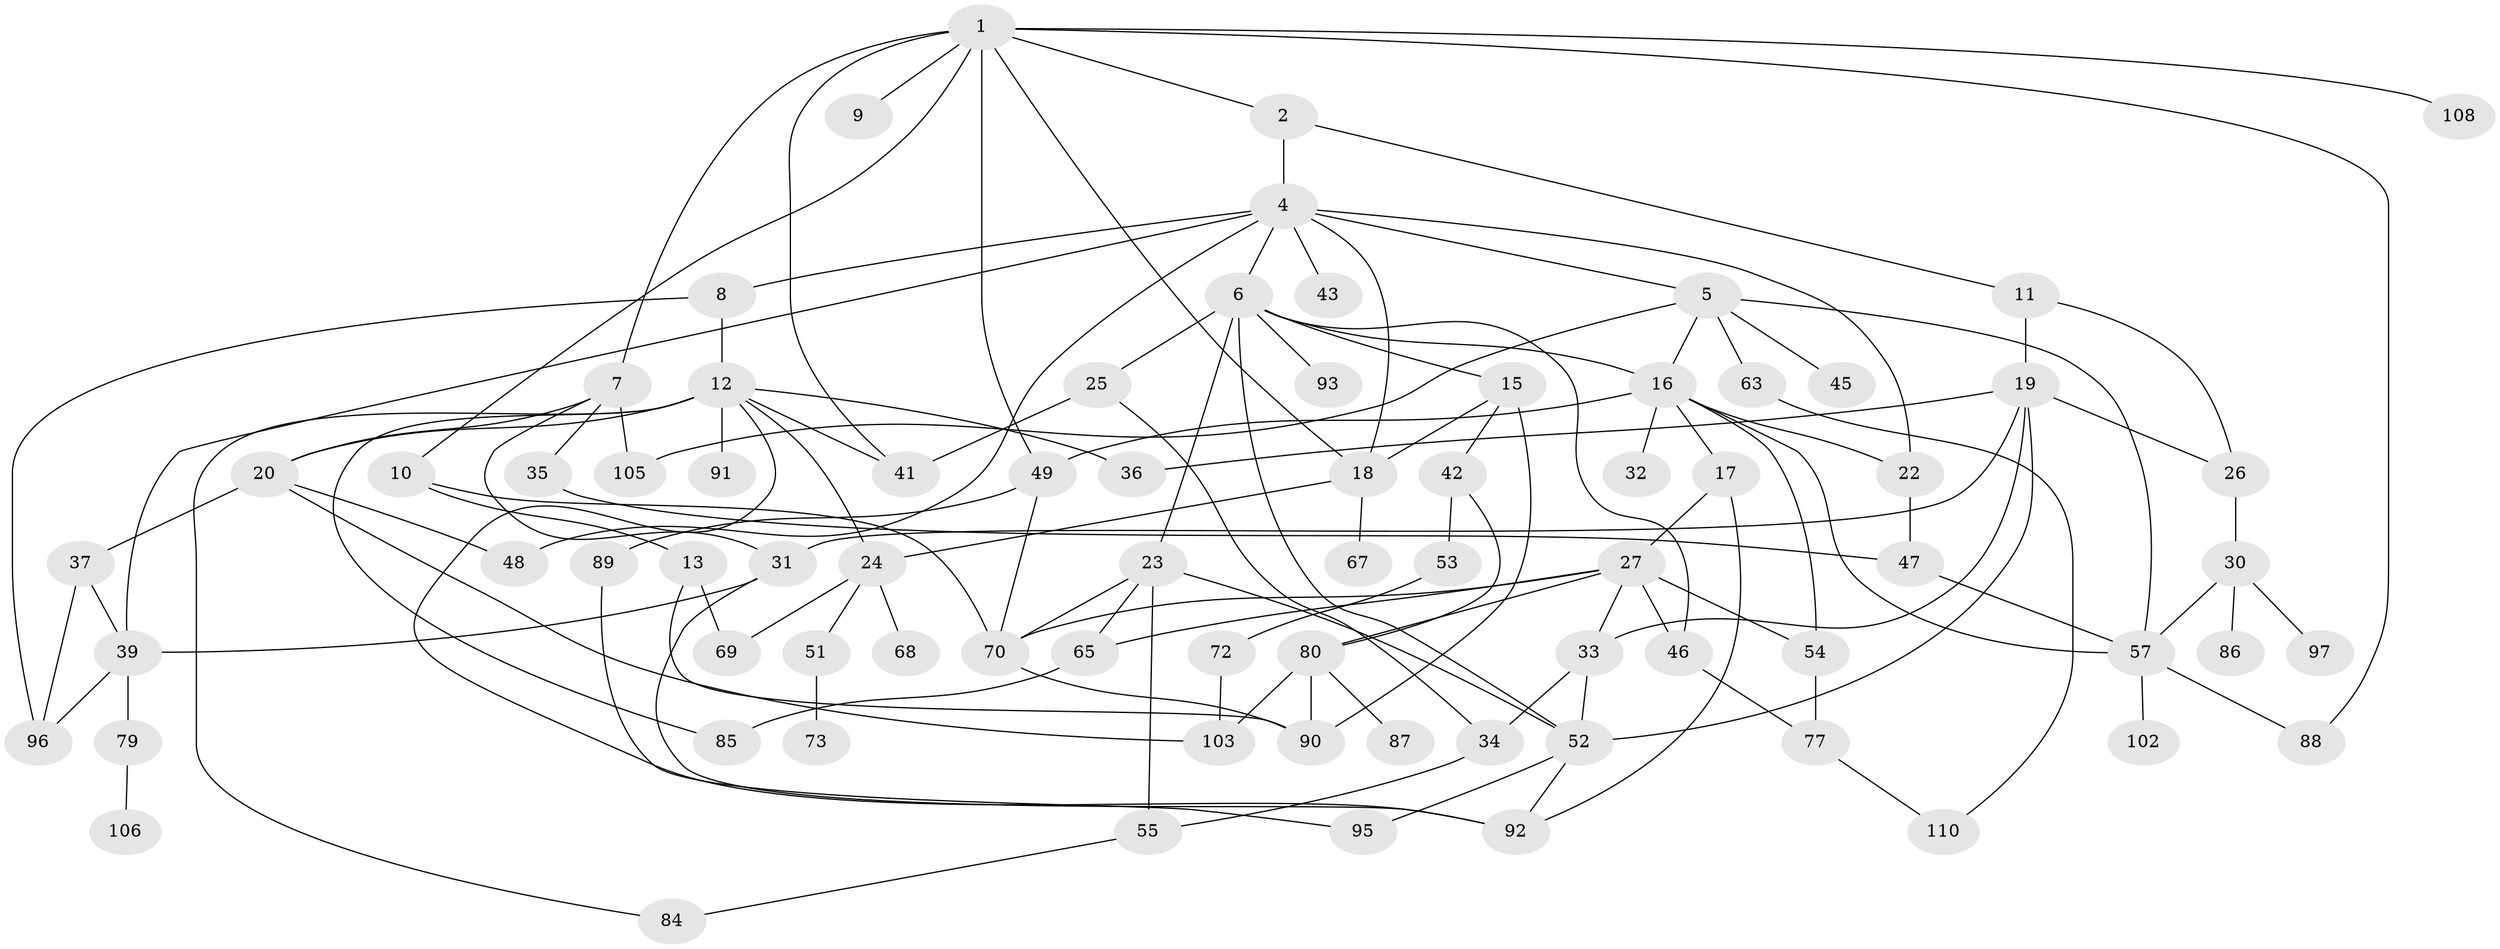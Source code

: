 // Generated by graph-tools (version 1.1) at 2025/23/03/03/25 07:23:32]
// undirected, 77 vertices, 126 edges
graph export_dot {
graph [start="1"]
  node [color=gray90,style=filled];
  1 [super="+3"];
  2;
  4 [super="+29"];
  5 [super="+60"];
  6 [super="+44"];
  7;
  8 [super="+78"];
  9;
  10;
  11 [super="+56"];
  12 [super="+64"];
  13 [super="+14"];
  15;
  16 [super="+21"];
  17 [super="+58"];
  18 [super="+50"];
  19 [super="+28"];
  20;
  22;
  23 [super="+40"];
  24 [super="+59"];
  25;
  26;
  27 [super="+62"];
  30;
  31 [super="+100"];
  32;
  33 [super="+74"];
  34 [super="+99"];
  35 [super="+38"];
  36;
  37;
  39 [super="+61"];
  41;
  42 [super="+76"];
  43 [super="+101"];
  45;
  46;
  47;
  48 [super="+81"];
  49 [super="+71"];
  51;
  52 [super="+82"];
  53;
  54 [super="+66"];
  55 [super="+94"];
  57 [super="+75"];
  63;
  65;
  67;
  68;
  69 [super="+107"];
  70 [super="+98"];
  72 [super="+104"];
  73;
  77;
  79;
  80 [super="+83"];
  84;
  85;
  86;
  87;
  88;
  89;
  90;
  91 [super="+109"];
  92;
  93;
  95;
  96;
  97;
  102;
  103;
  105;
  106;
  108;
  110;
  1 -- 2;
  1 -- 7;
  1 -- 18;
  1 -- 108;
  1 -- 49;
  1 -- 88;
  1 -- 9;
  1 -- 10;
  1 -- 41;
  2 -- 4;
  2 -- 11;
  4 -- 5;
  4 -- 6;
  4 -- 8;
  4 -- 39;
  4 -- 43;
  4 -- 48;
  4 -- 22;
  4 -- 18;
  5 -- 16;
  5 -- 45;
  5 -- 105;
  5 -- 63;
  5 -- 57;
  6 -- 15;
  6 -- 23;
  6 -- 25;
  6 -- 46;
  6 -- 93;
  6 -- 52;
  6 -- 16;
  7 -- 35;
  7 -- 105;
  7 -- 20;
  7 -- 31;
  8 -- 12;
  8 -- 96;
  10 -- 13;
  10 -- 70;
  11 -- 19;
  11 -- 26;
  12 -- 20;
  12 -- 84;
  12 -- 41;
  12 -- 92;
  12 -- 36;
  12 -- 24;
  12 -- 91;
  12 -- 85;
  13 -- 90;
  13 -- 69;
  15 -- 42;
  15 -- 90;
  15 -- 18;
  16 -- 17;
  16 -- 22;
  16 -- 32;
  16 -- 57;
  16 -- 49;
  16 -- 54;
  17 -- 27;
  17 -- 92;
  18 -- 24;
  18 -- 67;
  19 -- 31;
  19 -- 36;
  19 -- 26;
  19 -- 33;
  19 -- 52;
  20 -- 37;
  20 -- 103;
  20 -- 48;
  22 -- 47;
  23 -- 65;
  23 -- 55;
  23 -- 52;
  23 -- 70;
  24 -- 51;
  24 -- 69;
  24 -- 68;
  25 -- 34;
  25 -- 41;
  26 -- 30;
  27 -- 33;
  27 -- 54;
  27 -- 80;
  27 -- 65;
  27 -- 46;
  27 -- 70;
  30 -- 86;
  30 -- 97;
  30 -- 57;
  31 -- 92;
  31 -- 39;
  33 -- 52;
  33 -- 34;
  34 -- 55;
  35 -- 47;
  37 -- 96;
  37 -- 39;
  39 -- 79;
  39 -- 96;
  42 -- 53;
  42 -- 80;
  46 -- 77;
  47 -- 57;
  49 -- 89;
  49 -- 70;
  51 -- 73;
  52 -- 92;
  52 -- 95;
  53 -- 72;
  54 -- 77;
  55 -- 84;
  57 -- 88;
  57 -- 102;
  63 -- 110;
  65 -- 85;
  70 -- 90;
  72 -- 103;
  77 -- 110;
  79 -- 106;
  80 -- 87;
  80 -- 90;
  80 -- 103;
  89 -- 95;
}
